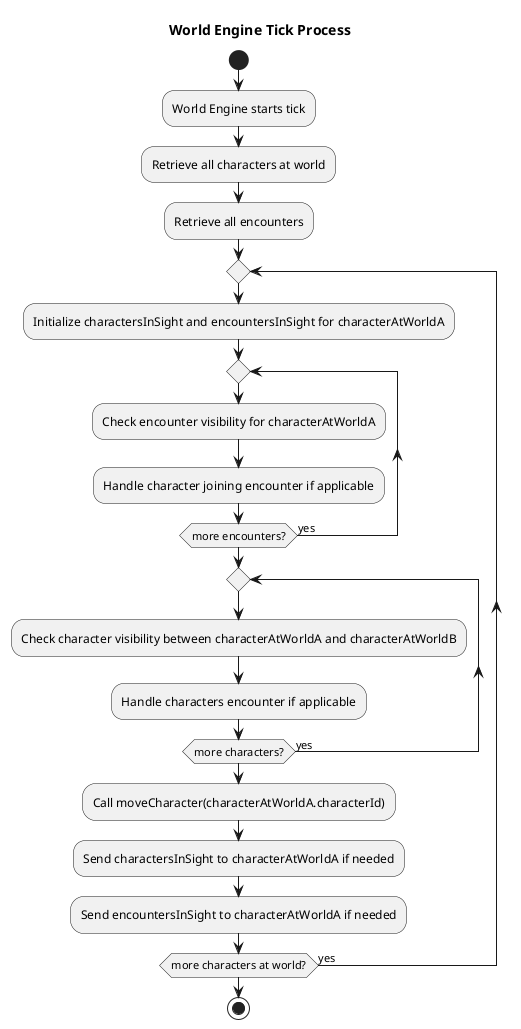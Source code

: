 @startuml
title World Engine Tick Process

start

:World Engine starts tick;
:Retrieve all characters at world;
:Retrieve all encounters;

repeat
    :Initialize charactersInSight and encountersInSight for characterAtWorldA;

    repeat
        :Check encounter visibility for characterAtWorldA;
        :Handle character joining encounter if applicable;
    repeat while (more encounters?) is (yes)

    repeat
        :Check character visibility between characterAtWorldA and characterAtWorldB;
        :Handle characters encounter if applicable;
    repeat while (more characters?) is (yes)

    :Call moveCharacter(characterAtWorldA.characterId);

    :Send charactersInSight to characterAtWorldA if needed;
    :Send encountersInSight to characterAtWorldA if needed;
repeat while (more characters at world?) is (yes)

stop

@enduml
